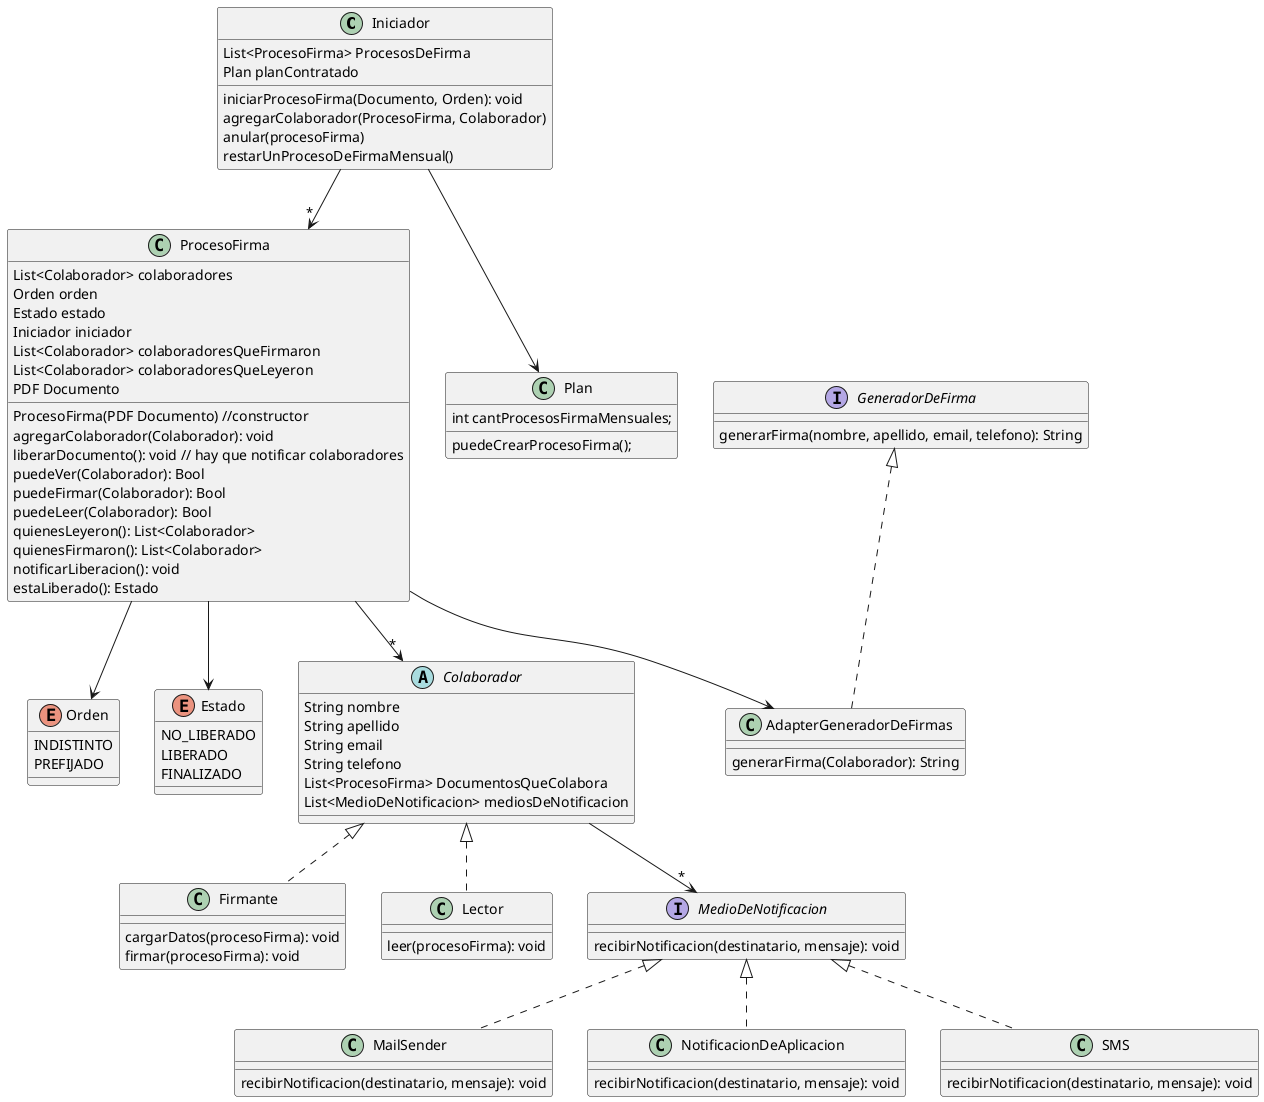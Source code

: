 @startuml
'https://plantuml.com/class-diagram

class Iniciador{
    List<ProcesoFirma> ProcesosDeFirma
    Plan planContratado
    iniciarProcesoFirma(Documento, Orden): void
    agregarColaborador(ProcesoFirma, Colaborador)
    anular(procesoFirma)
    restarUnProcesoDeFirmaMensual()
}

Iniciador -->"*" ProcesoFirma
Iniciador --> Plan

' Planes: Plata, bronce, oro. para cada uno se hará
' una instancia del objeto Plan
class Plan{
    int cantProcesosFirmaMensuales;
    puedeCrearProcesoFirma();
}


class ProcesoFirma{
    List<Colaborador> colaboradores
    Orden orden
    Estado estado
    Iniciador iniciador
    List<Colaborador> colaboradoresQueFirmaron
    List<Colaborador> colaboradoresQueLeyeron
    PDF Documento

    ProcesoFirma(PDF Documento) //constructor
    agregarColaborador(Colaborador): void
    liberarDocumento(): void // hay que notificar colaboradores
    puedeVer(Colaborador): Bool
    puedeFirmar(Colaborador): Bool
    puedeLeer(Colaborador): Bool
    quienesLeyeron(): List<Colaborador>
    quienesFirmaron(): List<Colaborador>
    notificarLiberacion(): void
    estaLiberado(): Estado

}

ProcesoFirma --> Orden
ProcesoFirma --> Estado
ProcesoFirma -->"*" Colaborador
ProcesoFirma --> AdapterGeneradorDeFirmas

interface GeneradorDeFirma{
    generarFirma(nombre, apellido, email, telefono): String
}

class AdapterGeneradorDeFirmas implements GeneradorDeFirma{
    generarFirma(Colaborador): String
}

enum Orden{
    INDISTINTO
    PREFIJADO
}

enum Estado{
    NO_LIBERADO
    LIBERADO
    FINALIZADO
}

abstract Colaborador{
    String nombre
    String apellido
    String email
    String telefono
    List<ProcesoFirma> DocumentosQueColabora
    List<MedioDeNotificacion> mediosDeNotificacion
}

class Firmante implements Colaborador{
    cargarDatos(procesoFirma): void
    firmar(procesoFirma): void
}

class Lector implements Colaborador{
    leer(procesoFirma): void
}

Colaborador -->"*" MedioDeNotificacion

interface MedioDeNotificacion{
    recibirNotificacion(destinatario, mensaje): void
}

class MailSender implements MedioDeNotificacion{
    recibirNotificacion(destinatario, mensaje): void
}

class NotificacionDeAplicacion implements MedioDeNotificacion{
    recibirNotificacion(destinatario, mensaje): void
}

class SMS implements MedioDeNotificacion{
    recibirNotificacion(destinatario, mensaje): void
}

@enduml